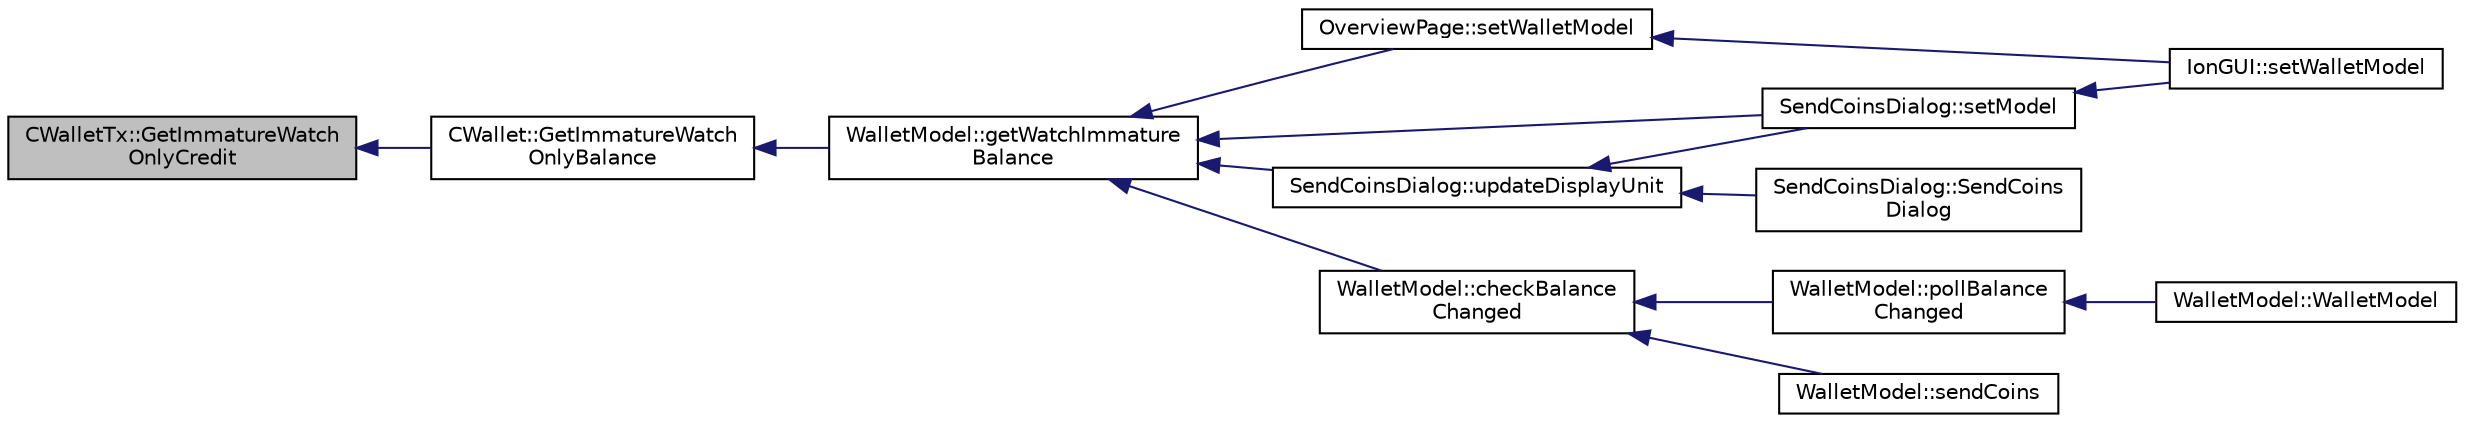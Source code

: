 digraph "CWalletTx::GetImmatureWatchOnlyCredit"
{
  edge [fontname="Helvetica",fontsize="10",labelfontname="Helvetica",labelfontsize="10"];
  node [fontname="Helvetica",fontsize="10",shape=record];
  rankdir="LR";
  Node224 [label="CWalletTx::GetImmatureWatch\lOnlyCredit",height=0.2,width=0.4,color="black", fillcolor="grey75", style="filled", fontcolor="black"];
  Node224 -> Node225 [dir="back",color="midnightblue",fontsize="10",style="solid",fontname="Helvetica"];
  Node225 [label="CWallet::GetImmatureWatch\lOnlyBalance",height=0.2,width=0.4,color="black", fillcolor="white", style="filled",URL="$d2/de5/class_c_wallet.html#a1372ba886aaeda65bf28758c9ccb65b4"];
  Node225 -> Node226 [dir="back",color="midnightblue",fontsize="10",style="solid",fontname="Helvetica"];
  Node226 [label="WalletModel::getWatchImmature\lBalance",height=0.2,width=0.4,color="black", fillcolor="white", style="filled",URL="$d4/d27/class_wallet_model.html#a9da743fbe881d4928eeafc48f50ef3d5"];
  Node226 -> Node227 [dir="back",color="midnightblue",fontsize="10",style="solid",fontname="Helvetica"];
  Node227 [label="OverviewPage::setWalletModel",height=0.2,width=0.4,color="black", fillcolor="white", style="filled",URL="$d1/d91/class_overview_page.html#a2ed52a3a87e9c74fee38fa873c9bc71f"];
  Node227 -> Node228 [dir="back",color="midnightblue",fontsize="10",style="solid",fontname="Helvetica"];
  Node228 [label="IonGUI::setWalletModel",height=0.2,width=0.4,color="black", fillcolor="white", style="filled",URL="$dc/d0b/class_ion_g_u_i.html#a37f87db65498b036d387c705a749c45d",tooltip="Set the wallet model. "];
  Node226 -> Node229 [dir="back",color="midnightblue",fontsize="10",style="solid",fontname="Helvetica"];
  Node229 [label="SendCoinsDialog::setModel",height=0.2,width=0.4,color="black", fillcolor="white", style="filled",URL="$d6/de6/class_send_coins_dialog.html#a73a6c1b1850a334ee652ac167713a2aa"];
  Node229 -> Node228 [dir="back",color="midnightblue",fontsize="10",style="solid",fontname="Helvetica"];
  Node226 -> Node230 [dir="back",color="midnightblue",fontsize="10",style="solid",fontname="Helvetica"];
  Node230 [label="SendCoinsDialog::updateDisplayUnit",height=0.2,width=0.4,color="black", fillcolor="white", style="filled",URL="$d6/de6/class_send_coins_dialog.html#a74815ad8502b126200b6fd2e59e9f042"];
  Node230 -> Node231 [dir="back",color="midnightblue",fontsize="10",style="solid",fontname="Helvetica"];
  Node231 [label="SendCoinsDialog::SendCoins\lDialog",height=0.2,width=0.4,color="black", fillcolor="white", style="filled",URL="$d6/de6/class_send_coins_dialog.html#a0df5bc29d1df68eda44826651afc595f"];
  Node230 -> Node229 [dir="back",color="midnightblue",fontsize="10",style="solid",fontname="Helvetica"];
  Node226 -> Node232 [dir="back",color="midnightblue",fontsize="10",style="solid",fontname="Helvetica"];
  Node232 [label="WalletModel::checkBalance\lChanged",height=0.2,width=0.4,color="black", fillcolor="white", style="filled",URL="$d4/d27/class_wallet_model.html#adcc4eb8cd71cb4de223621866bb7fb7d"];
  Node232 -> Node233 [dir="back",color="midnightblue",fontsize="10",style="solid",fontname="Helvetica"];
  Node233 [label="WalletModel::pollBalance\lChanged",height=0.2,width=0.4,color="black", fillcolor="white", style="filled",URL="$d4/d27/class_wallet_model.html#a51469b2d95cfd4bc0a14ee456fca7b95"];
  Node233 -> Node234 [dir="back",color="midnightblue",fontsize="10",style="solid",fontname="Helvetica"];
  Node234 [label="WalletModel::WalletModel",height=0.2,width=0.4,color="black", fillcolor="white", style="filled",URL="$d4/d27/class_wallet_model.html#af50d9654d2f20e4e4f0789dcb64ad6b1"];
  Node232 -> Node235 [dir="back",color="midnightblue",fontsize="10",style="solid",fontname="Helvetica"];
  Node235 [label="WalletModel::sendCoins",height=0.2,width=0.4,color="black", fillcolor="white", style="filled",URL="$d4/d27/class_wallet_model.html#a053fb3ff2b8b0347f83e6bb591126746"];
}
